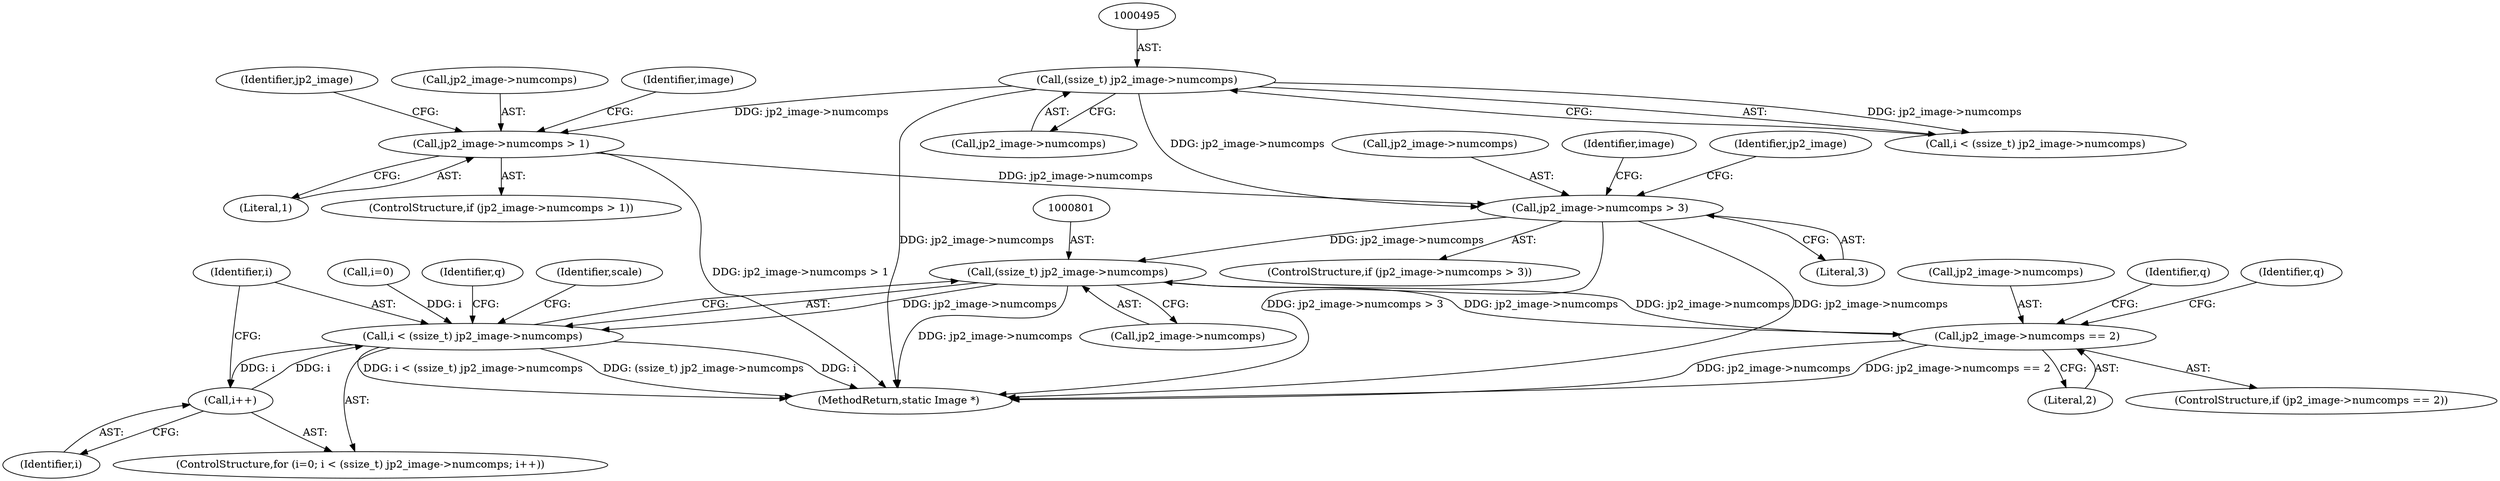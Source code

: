 digraph "0_ImageMagick_acee073df34aa4d491bf5cb74d3a15fc80f0a3aa@pointer" {
"1000800" [label="(Call,(ssize_t) jp2_image->numcomps)"];
"1000925" [label="(Call,jp2_image->numcomps == 2)"];
"1000800" [label="(Call,(ssize_t) jp2_image->numcomps)"];
"1000689" [label="(Call,jp2_image->numcomps > 3)"];
"1000494" [label="(Call,(ssize_t) jp2_image->numcomps)"];
"1000668" [label="(Call,jp2_image->numcomps > 1)"];
"1000798" [label="(Call,i < (ssize_t) jp2_image->numcomps)"];
"1000805" [label="(Call,i++)"];
"1000799" [label="(Identifier,i)"];
"1000496" [label="(Call,jp2_image->numcomps)"];
"1000669" [label="(Call,jp2_image->numcomps)"];
"1000696" [label="(Identifier,image)"];
"1000795" [label="(Call,i=0)"];
"1000668" [label="(Call,jp2_image->numcomps > 1)"];
"1000800" [label="(Call,(ssize_t) jp2_image->numcomps)"];
"1000926" [label="(Call,jp2_image->numcomps)"];
"1000968" [label="(Identifier,q)"];
"1000925" [label="(Call,jp2_image->numcomps == 2)"];
"1000492" [label="(Call,i < (ssize_t) jp2_image->numcomps)"];
"1000924" [label="(ControlStructure,if (jp2_image->numcomps == 2))"];
"1000811" [label="(Identifier,scale)"];
"1000693" [label="(Literal,3)"];
"1000806" [label="(Identifier,i)"];
"1000929" [label="(Literal,2)"];
"1000942" [label="(Identifier,q)"];
"1000933" [label="(Identifier,q)"];
"1000689" [label="(Call,jp2_image->numcomps > 3)"];
"1000690" [label="(Call,jp2_image->numcomps)"];
"1000805" [label="(Call,i++)"];
"1000672" [label="(Literal,1)"];
"1001006" [label="(MethodReturn,static Image *)"];
"1000675" [label="(Identifier,image)"];
"1000494" [label="(Call,(ssize_t) jp2_image->numcomps)"];
"1000667" [label="(ControlStructure,if (jp2_image->numcomps > 1))"];
"1000794" [label="(ControlStructure,for (i=0; i < (ssize_t) jp2_image->numcomps; i++))"];
"1000802" [label="(Call,jp2_image->numcomps)"];
"1000702" [label="(Identifier,jp2_image)"];
"1000691" [label="(Identifier,jp2_image)"];
"1000688" [label="(ControlStructure,if (jp2_image->numcomps > 3))"];
"1000798" [label="(Call,i < (ssize_t) jp2_image->numcomps)"];
"1000800" -> "1000798"  [label="AST: "];
"1000800" -> "1000802"  [label="CFG: "];
"1000801" -> "1000800"  [label="AST: "];
"1000802" -> "1000800"  [label="AST: "];
"1000798" -> "1000800"  [label="CFG: "];
"1000800" -> "1001006"  [label="DDG: jp2_image->numcomps"];
"1000800" -> "1000798"  [label="DDG: jp2_image->numcomps"];
"1000925" -> "1000800"  [label="DDG: jp2_image->numcomps"];
"1000689" -> "1000800"  [label="DDG: jp2_image->numcomps"];
"1000800" -> "1000925"  [label="DDG: jp2_image->numcomps"];
"1000925" -> "1000924"  [label="AST: "];
"1000925" -> "1000929"  [label="CFG: "];
"1000926" -> "1000925"  [label="AST: "];
"1000929" -> "1000925"  [label="AST: "];
"1000933" -> "1000925"  [label="CFG: "];
"1000942" -> "1000925"  [label="CFG: "];
"1000925" -> "1001006"  [label="DDG: jp2_image->numcomps"];
"1000925" -> "1001006"  [label="DDG: jp2_image->numcomps == 2"];
"1000689" -> "1000688"  [label="AST: "];
"1000689" -> "1000693"  [label="CFG: "];
"1000690" -> "1000689"  [label="AST: "];
"1000693" -> "1000689"  [label="AST: "];
"1000696" -> "1000689"  [label="CFG: "];
"1000702" -> "1000689"  [label="CFG: "];
"1000689" -> "1001006"  [label="DDG: jp2_image->numcomps > 3"];
"1000689" -> "1001006"  [label="DDG: jp2_image->numcomps"];
"1000494" -> "1000689"  [label="DDG: jp2_image->numcomps"];
"1000668" -> "1000689"  [label="DDG: jp2_image->numcomps"];
"1000494" -> "1000492"  [label="AST: "];
"1000494" -> "1000496"  [label="CFG: "];
"1000495" -> "1000494"  [label="AST: "];
"1000496" -> "1000494"  [label="AST: "];
"1000492" -> "1000494"  [label="CFG: "];
"1000494" -> "1001006"  [label="DDG: jp2_image->numcomps"];
"1000494" -> "1000492"  [label="DDG: jp2_image->numcomps"];
"1000494" -> "1000668"  [label="DDG: jp2_image->numcomps"];
"1000668" -> "1000667"  [label="AST: "];
"1000668" -> "1000672"  [label="CFG: "];
"1000669" -> "1000668"  [label="AST: "];
"1000672" -> "1000668"  [label="AST: "];
"1000675" -> "1000668"  [label="CFG: "];
"1000691" -> "1000668"  [label="CFG: "];
"1000668" -> "1001006"  [label="DDG: jp2_image->numcomps > 1"];
"1000798" -> "1000794"  [label="AST: "];
"1000799" -> "1000798"  [label="AST: "];
"1000811" -> "1000798"  [label="CFG: "];
"1000968" -> "1000798"  [label="CFG: "];
"1000798" -> "1001006"  [label="DDG: (ssize_t) jp2_image->numcomps"];
"1000798" -> "1001006"  [label="DDG: i"];
"1000798" -> "1001006"  [label="DDG: i < (ssize_t) jp2_image->numcomps"];
"1000795" -> "1000798"  [label="DDG: i"];
"1000805" -> "1000798"  [label="DDG: i"];
"1000798" -> "1000805"  [label="DDG: i"];
"1000805" -> "1000794"  [label="AST: "];
"1000805" -> "1000806"  [label="CFG: "];
"1000806" -> "1000805"  [label="AST: "];
"1000799" -> "1000805"  [label="CFG: "];
}
